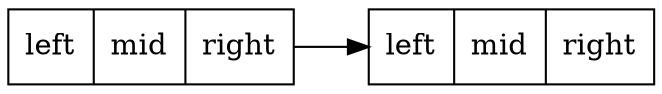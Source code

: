 digraph G {
  rankdir=LR;
  node [shape=record];
  struct1 [shape=record,label="{left|mid|<f>right}"];
  struct2 [shape=record,label="{<g>left|mid|right}"];
  struct1:f -> struct2:g;
}
